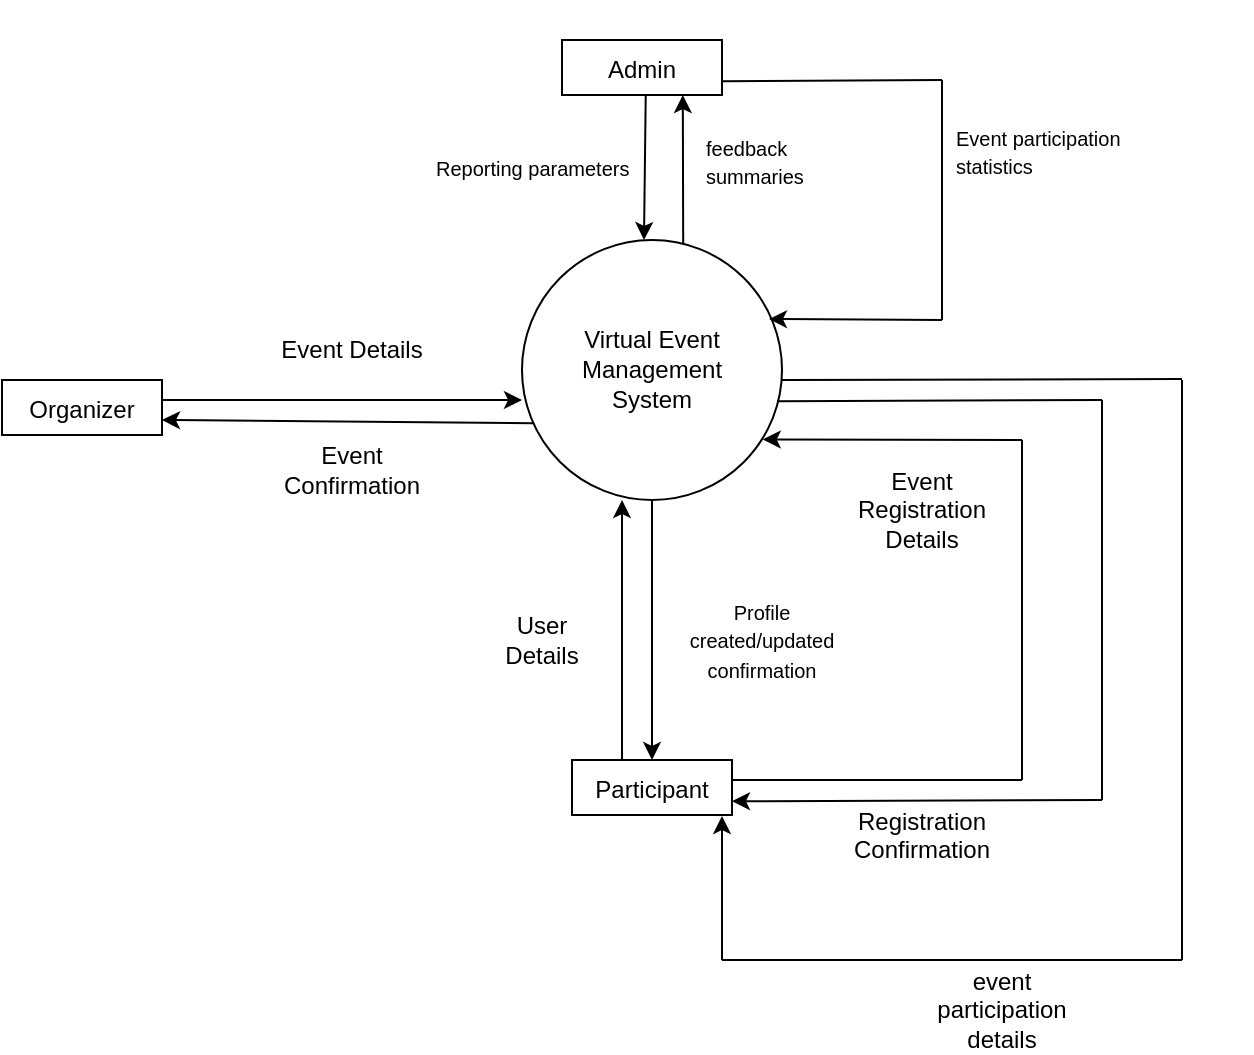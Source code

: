 <mxfile version="24.7.17">
  <diagram name="Page-1" id="yUWiJsb1odWKn49dKLG9">
    <mxGraphModel grid="1" page="1" gridSize="10" guides="1" tooltips="1" connect="1" arrows="1" fold="1" pageScale="1" pageWidth="1100" pageHeight="850" math="0" shadow="0">
      <root>
        <mxCell id="0" />
        <mxCell id="1" parent="0" />
        <mxCell id="c58yYooRlup-3saje_W5-4" value="" style="group" vertex="1" connectable="0" parent="1">
          <mxGeometry x="460" y="240" width="130" height="130" as="geometry" />
        </mxCell>
        <mxCell id="c58yYooRlup-3saje_W5-1" value="&lt;br&gt;&lt;br&gt;&lt;br&gt;&lt;br&gt;&lt;br&gt;&lt;br&gt;&lt;br&gt;&lt;br&gt;&lt;br&gt;&lt;br&gt;&lt;br&gt;&lt;br&gt;&lt;br&gt;&lt;br&gt;&lt;br&gt;&lt;br&gt;&lt;br&gt;&lt;br&gt;&lt;p style=&quot;text-align:center&quot; align=&quot;center&quot; class=&quot;MsoNormal&quot;&gt;&lt;span style=&quot;mso-bidi-font-weight:&lt;br/&gt;normal&quot;&gt;&lt;font size=&quot;1&quot;&gt;&lt;span style=&quot;line-height: 115%; font-size: 12px;&quot; lang=&quot;EN&quot;&gt;&lt;br&gt;&lt;/span&gt;&lt;/font&gt;&lt;/span&gt;&lt;/p&gt;&lt;br&gt;&lt;br&gt;&lt;br&gt;&lt;br&gt;&lt;div&gt;&lt;br/&gt;&lt;/div&gt;" style="ellipse;whiteSpace=wrap;html=1;aspect=fixed;" vertex="1" parent="c58yYooRlup-3saje_W5-4">
          <mxGeometry width="130" height="130" as="geometry" />
        </mxCell>
        <mxCell id="c58yYooRlup-3saje_W5-2" value="&lt;span style=&quot;mso-bidi-font-weight:&lt;br/&gt;normal&quot;&gt;&lt;font size=&quot;1&quot;&gt;&lt;span style=&quot;line-height: 115%; font-size: 12px;&quot; lang=&quot;EN&quot;&gt;Virtual Event&lt;br&gt;Management System&lt;/span&gt;&lt;/font&gt;&lt;/span&gt;" style="text;html=1;align=center;verticalAlign=middle;whiteSpace=wrap;rounded=0;" vertex="1" parent="c58yYooRlup-3saje_W5-4">
          <mxGeometry x="35" y="50" width="60" height="30" as="geometry" />
        </mxCell>
        <mxCell id="c58yYooRlup-3saje_W5-8" value="" style="group" vertex="1" connectable="0" parent="1">
          <mxGeometry x="200" y="310" width="80" height="30" as="geometry" />
        </mxCell>
        <mxCell id="c58yYooRlup-3saje_W5-3" value="" style="rounded=0;whiteSpace=wrap;html=1;" vertex="1" parent="c58yYooRlup-3saje_W5-8">
          <mxGeometry width="80" height="27.5" as="geometry" />
        </mxCell>
        <mxCell id="c58yYooRlup-3saje_W5-7" value="&lt;div&gt;Organizer&lt;/div&gt;" style="text;html=1;align=center;verticalAlign=middle;whiteSpace=wrap;rounded=0;" vertex="1" parent="c58yYooRlup-3saje_W5-8">
          <mxGeometry x="10" width="60" height="30" as="geometry" />
        </mxCell>
        <mxCell id="c58yYooRlup-3saje_W5-9" value="" style="group" vertex="1" connectable="0" parent="1">
          <mxGeometry x="480" y="140" width="80" height="30" as="geometry" />
        </mxCell>
        <mxCell id="c58yYooRlup-3saje_W5-10" value="" style="rounded=0;whiteSpace=wrap;html=1;" vertex="1" parent="c58yYooRlup-3saje_W5-9">
          <mxGeometry width="80" height="27.5" as="geometry" />
        </mxCell>
        <mxCell id="c58yYooRlup-3saje_W5-11" value="&lt;div&gt;Admin&lt;/div&gt;" style="text;html=1;align=center;verticalAlign=middle;whiteSpace=wrap;rounded=0;" vertex="1" parent="c58yYooRlup-3saje_W5-9">
          <mxGeometry x="10" width="60" height="30" as="geometry" />
        </mxCell>
        <mxCell id="c58yYooRlup-3saje_W5-12" value="" style="group" vertex="1" connectable="0" parent="1">
          <mxGeometry x="485" y="500" width="80" height="30" as="geometry" />
        </mxCell>
        <mxCell id="c58yYooRlup-3saje_W5-13" value="" style="rounded=0;whiteSpace=wrap;html=1;" vertex="1" parent="c58yYooRlup-3saje_W5-12">
          <mxGeometry width="80" height="27.5" as="geometry" />
        </mxCell>
        <mxCell id="c58yYooRlup-3saje_W5-14" value="&lt;div&gt;Participant&lt;/div&gt;" style="text;html=1;align=center;verticalAlign=middle;whiteSpace=wrap;rounded=0;" vertex="1" parent="c58yYooRlup-3saje_W5-12">
          <mxGeometry x="10" width="60" height="30" as="geometry" />
        </mxCell>
        <mxCell id="c58yYooRlup-3saje_W5-18" value="&lt;font style=&quot;font-size: 10px;&quot;&gt;Profile created/updated confirmation&lt;/font&gt;" style="text;html=1;align=center;verticalAlign=middle;whiteSpace=wrap;rounded=0;" vertex="1" parent="1">
          <mxGeometry x="530" y="425" width="100" height="30" as="geometry" />
        </mxCell>
        <mxCell id="c58yYooRlup-3saje_W5-19" value="&lt;div&gt;User Details&lt;/div&gt;" style="text;html=1;align=center;verticalAlign=middle;whiteSpace=wrap;rounded=0;" vertex="1" parent="1">
          <mxGeometry x="440" y="425" width="60" height="30" as="geometry" />
        </mxCell>
        <mxCell id="c58yYooRlup-3saje_W5-20" value="" style="endArrow=classic;html=1;rounded=0;exitX=0.5;exitY=0;exitDx=0;exitDy=0;" edge="1" parent="1">
          <mxGeometry width="50" height="50" relative="1" as="geometry">
            <mxPoint x="510" y="500" as="sourcePoint" />
            <mxPoint x="510" y="370" as="targetPoint" />
          </mxGeometry>
        </mxCell>
        <mxCell id="c58yYooRlup-3saje_W5-22" value="" style="endArrow=classic;html=1;rounded=0;" edge="1" parent="1">
          <mxGeometry width="50" height="50" relative="1" as="geometry">
            <mxPoint x="280" y="320" as="sourcePoint" />
            <mxPoint x="460" y="320" as="targetPoint" />
          </mxGeometry>
        </mxCell>
        <mxCell id="c58yYooRlup-3saje_W5-24" value="Event Details" style="text;html=1;align=center;verticalAlign=middle;whiteSpace=wrap;rounded=0;" vertex="1" parent="1">
          <mxGeometry x="330" y="280" width="90" height="30" as="geometry" />
        </mxCell>
        <mxCell id="c58yYooRlup-3saje_W5-25" value="" style="endArrow=classic;html=1;rounded=0;exitX=0.044;exitY=0.705;exitDx=0;exitDy=0;exitPerimeter=0;" edge="1" parent="1" source="c58yYooRlup-3saje_W5-1">
          <mxGeometry width="50" height="50" relative="1" as="geometry">
            <mxPoint x="450" y="330" as="sourcePoint" />
            <mxPoint x="280" y="330" as="targetPoint" />
          </mxGeometry>
        </mxCell>
        <mxCell id="c58yYooRlup-3saje_W5-26" value="Event Confirmation" style="text;html=1;align=center;verticalAlign=middle;whiteSpace=wrap;rounded=0;" vertex="1" parent="1">
          <mxGeometry x="330" y="340" width="90" height="30" as="geometry" />
        </mxCell>
        <mxCell id="c58yYooRlup-3saje_W5-27" value="" style="endArrow=classic;html=1;rounded=0;exitX=0.5;exitY=1;exitDx=0;exitDy=0;entryX=0.5;entryY=0;entryDx=0;entryDy=0;" edge="1" parent="1" source="c58yYooRlup-3saje_W5-1" target="c58yYooRlup-3saje_W5-14">
          <mxGeometry width="50" height="50" relative="1" as="geometry">
            <mxPoint x="530" y="440" as="sourcePoint" />
            <mxPoint x="580" y="390" as="targetPoint" />
          </mxGeometry>
        </mxCell>
        <mxCell id="c58yYooRlup-3saje_W5-32" value="" style="endArrow=none;html=1;rounded=0;" edge="1" parent="1">
          <mxGeometry width="50" height="50" relative="1" as="geometry">
            <mxPoint x="565" y="510" as="sourcePoint" />
            <mxPoint x="710" y="510" as="targetPoint" />
          </mxGeometry>
        </mxCell>
        <mxCell id="c58yYooRlup-3saje_W5-33" value="" style="endArrow=none;html=1;rounded=0;" edge="1" parent="1">
          <mxGeometry width="50" height="50" relative="1" as="geometry">
            <mxPoint x="710" y="510" as="sourcePoint" />
            <mxPoint x="710" y="340" as="targetPoint" />
          </mxGeometry>
        </mxCell>
        <mxCell id="c58yYooRlup-3saje_W5-34" value="" style="endArrow=classic;html=1;rounded=0;entryX=0.926;entryY=0.767;entryDx=0;entryDy=0;entryPerimeter=0;" edge="1" parent="1" target="c58yYooRlup-3saje_W5-1">
          <mxGeometry width="50" height="50" relative="1" as="geometry">
            <mxPoint x="710" y="340" as="sourcePoint" />
            <mxPoint x="760" y="290" as="targetPoint" />
          </mxGeometry>
        </mxCell>
        <mxCell id="c58yYooRlup-3saje_W5-35" value="Event Registration Details" style="text;html=1;align=center;verticalAlign=middle;whiteSpace=wrap;rounded=0;" vertex="1" parent="1">
          <mxGeometry x="630" y="360" width="60" height="30" as="geometry" />
        </mxCell>
        <mxCell id="c58yYooRlup-3saje_W5-40" value="" style="group" vertex="1" connectable="0" parent="1">
          <mxGeometry x="750" y="320" height="200" as="geometry" />
        </mxCell>
        <mxCell id="c58yYooRlup-3saje_W5-37" value="" style="endArrow=none;html=1;rounded=0;exitX=0.982;exitY=0.62;exitDx=0;exitDy=0;exitPerimeter=0;" edge="1" parent="c58yYooRlup-3saje_W5-40" source="c58yYooRlup-3saje_W5-1">
          <mxGeometry width="50" height="50" relative="1" as="geometry">
            <mxPoint x="-160" as="sourcePoint" />
            <mxPoint as="targetPoint" />
          </mxGeometry>
        </mxCell>
        <mxCell id="c58yYooRlup-3saje_W5-38" value="" style="endArrow=none;html=1;rounded=0;" edge="1" parent="c58yYooRlup-3saje_W5-40">
          <mxGeometry width="50" height="50" relative="1" as="geometry">
            <mxPoint as="sourcePoint" />
            <mxPoint y="200" as="targetPoint" />
          </mxGeometry>
        </mxCell>
        <mxCell id="c58yYooRlup-3saje_W5-39" value="" style="endArrow=classic;html=1;rounded=0;entryX=1;entryY=0.75;entryDx=0;entryDy=0;" edge="1" parent="c58yYooRlup-3saje_W5-40" target="c58yYooRlup-3saje_W5-13">
          <mxGeometry width="50" height="50" relative="1" as="geometry">
            <mxPoint y="200" as="sourcePoint" />
            <mxPoint x="50" y="150" as="targetPoint" />
          </mxGeometry>
        </mxCell>
        <mxCell id="c58yYooRlup-3saje_W5-41" value="&lt;div&gt;Registration Confirmation&lt;/div&gt;&lt;div&gt;&lt;br&gt;&lt;/div&gt;" style="text;html=1;align=center;verticalAlign=middle;whiteSpace=wrap;rounded=0;" vertex="1" parent="1">
          <mxGeometry x="630" y="530" width="60" height="30" as="geometry" />
        </mxCell>
        <mxCell id="c58yYooRlup-3saje_W5-43" value="" style="endArrow=none;html=1;rounded=0;exitX=0.982;exitY=0.62;exitDx=0;exitDy=0;exitPerimeter=0;" edge="1" parent="1">
          <mxGeometry width="50" height="50" relative="1" as="geometry">
            <mxPoint x="590" y="310" as="sourcePoint" />
            <mxPoint x="790" y="309.5" as="targetPoint" />
          </mxGeometry>
        </mxCell>
        <mxCell id="c58yYooRlup-3saje_W5-44" value="" style="endArrow=none;html=1;rounded=0;" edge="1" parent="1">
          <mxGeometry width="50" height="50" relative="1" as="geometry">
            <mxPoint x="790" y="600" as="sourcePoint" />
            <mxPoint x="790" y="310" as="targetPoint" />
          </mxGeometry>
        </mxCell>
        <mxCell id="c58yYooRlup-3saje_W5-45" value="" style="endArrow=none;html=1;rounded=0;" edge="1" parent="1">
          <mxGeometry width="50" height="50" relative="1" as="geometry">
            <mxPoint x="560" y="600" as="sourcePoint" />
            <mxPoint x="790" y="600" as="targetPoint" />
          </mxGeometry>
        </mxCell>
        <mxCell id="c58yYooRlup-3saje_W5-47" value="" style="endArrow=classic;html=1;rounded=0;" edge="1" parent="1">
          <mxGeometry width="50" height="50" relative="1" as="geometry">
            <mxPoint x="560" y="600" as="sourcePoint" />
            <mxPoint x="560" y="528" as="targetPoint" />
          </mxGeometry>
        </mxCell>
        <mxCell id="c58yYooRlup-3saje_W5-51" value="event participation details" style="text;html=1;align=center;verticalAlign=middle;whiteSpace=wrap;rounded=0;" vertex="1" parent="1">
          <mxGeometry x="670" y="610" width="60" height="30" as="geometry" />
        </mxCell>
        <mxCell id="c58yYooRlup-3saje_W5-53" value="&lt;font style=&quot;font-size: 10px;&quot;&gt;&lt;span lang=&quot;EN&quot; style=&quot;line-height: 115%;&quot;&gt;Reporting parameters &lt;/span&gt;&lt;/font&gt;" style="text;whiteSpace=wrap;html=1;" vertex="1" parent="1">
          <mxGeometry x="415" y="190" width="110" height="30" as="geometry" />
        </mxCell>
        <mxCell id="c58yYooRlup-3saje_W5-56" value="&lt;font style=&quot;font-size: 10px;&quot;&gt;&lt;span lang=&quot;EN&quot; style=&quot;line-height: 115%;&quot;&gt;feedback summaries&lt;/span&gt;&lt;/font&gt;" style="text;whiteSpace=wrap;html=1;" vertex="1" parent="1">
          <mxGeometry x="550" y="180" width="70" height="50" as="geometry" />
        </mxCell>
        <mxCell id="c58yYooRlup-3saje_W5-59" value="" style="endArrow=classic;html=1;rounded=0;exitX=0.531;exitY=0.932;exitDx=0;exitDy=0;exitPerimeter=0;" edge="1" parent="1" source="c58yYooRlup-3saje_W5-11">
          <mxGeometry width="50" height="50" relative="1" as="geometry">
            <mxPoint x="560" y="200" as="sourcePoint" />
            <mxPoint x="521" y="240" as="targetPoint" />
          </mxGeometry>
        </mxCell>
        <mxCell id="c58yYooRlup-3saje_W5-61" value="" style="endArrow=classic;html=1;rounded=0;entryX=0.84;entryY=0.918;entryDx=0;entryDy=0;entryPerimeter=0;exitX=0.62;exitY=0.014;exitDx=0;exitDy=0;exitPerimeter=0;" edge="1" parent="1" source="c58yYooRlup-3saje_W5-1" target="c58yYooRlup-3saje_W5-11">
          <mxGeometry width="50" height="50" relative="1" as="geometry">
            <mxPoint x="540" y="240" as="sourcePoint" />
            <mxPoint x="540" y="170" as="targetPoint" />
          </mxGeometry>
        </mxCell>
        <mxCell id="c58yYooRlup-3saje_W5-64" value="" style="endArrow=none;html=1;rounded=0;exitX=1;exitY=0.75;exitDx=0;exitDy=0;" edge="1" parent="1" source="c58yYooRlup-3saje_W5-10">
          <mxGeometry width="50" height="50" relative="1" as="geometry">
            <mxPoint x="570" y="170" as="sourcePoint" />
            <mxPoint x="670" y="160" as="targetPoint" />
          </mxGeometry>
        </mxCell>
        <mxCell id="c58yYooRlup-3saje_W5-65" value="" style="endArrow=none;html=1;rounded=0;" edge="1" parent="1">
          <mxGeometry width="50" height="50" relative="1" as="geometry">
            <mxPoint x="670" y="280" as="sourcePoint" />
            <mxPoint x="670" y="160" as="targetPoint" />
          </mxGeometry>
        </mxCell>
        <mxCell id="c58yYooRlup-3saje_W5-66" value="" style="endArrow=classic;html=1;rounded=0;entryX=0.95;entryY=0.304;entryDx=0;entryDy=0;entryPerimeter=0;" edge="1" parent="1" target="c58yYooRlup-3saje_W5-1">
          <mxGeometry width="50" height="50" relative="1" as="geometry">
            <mxPoint x="670" y="280" as="sourcePoint" />
            <mxPoint x="720" y="230" as="targetPoint" />
          </mxGeometry>
        </mxCell>
        <mxCell id="c58yYooRlup-3saje_W5-67" value="&lt;font style=&quot;font-size: 10px;&quot;&gt;&lt;span lang=&quot;EN&quot; style=&quot;line-height: 115%;&quot;&gt;Event participation&lt;br&gt;statistics&lt;/span&gt;&lt;/font&gt;" style="text;whiteSpace=wrap;html=1;" vertex="1" parent="1">
          <mxGeometry x="675" y="175" width="150" height="60" as="geometry" />
        </mxCell>
      </root>
    </mxGraphModel>
  </diagram>
</mxfile>
